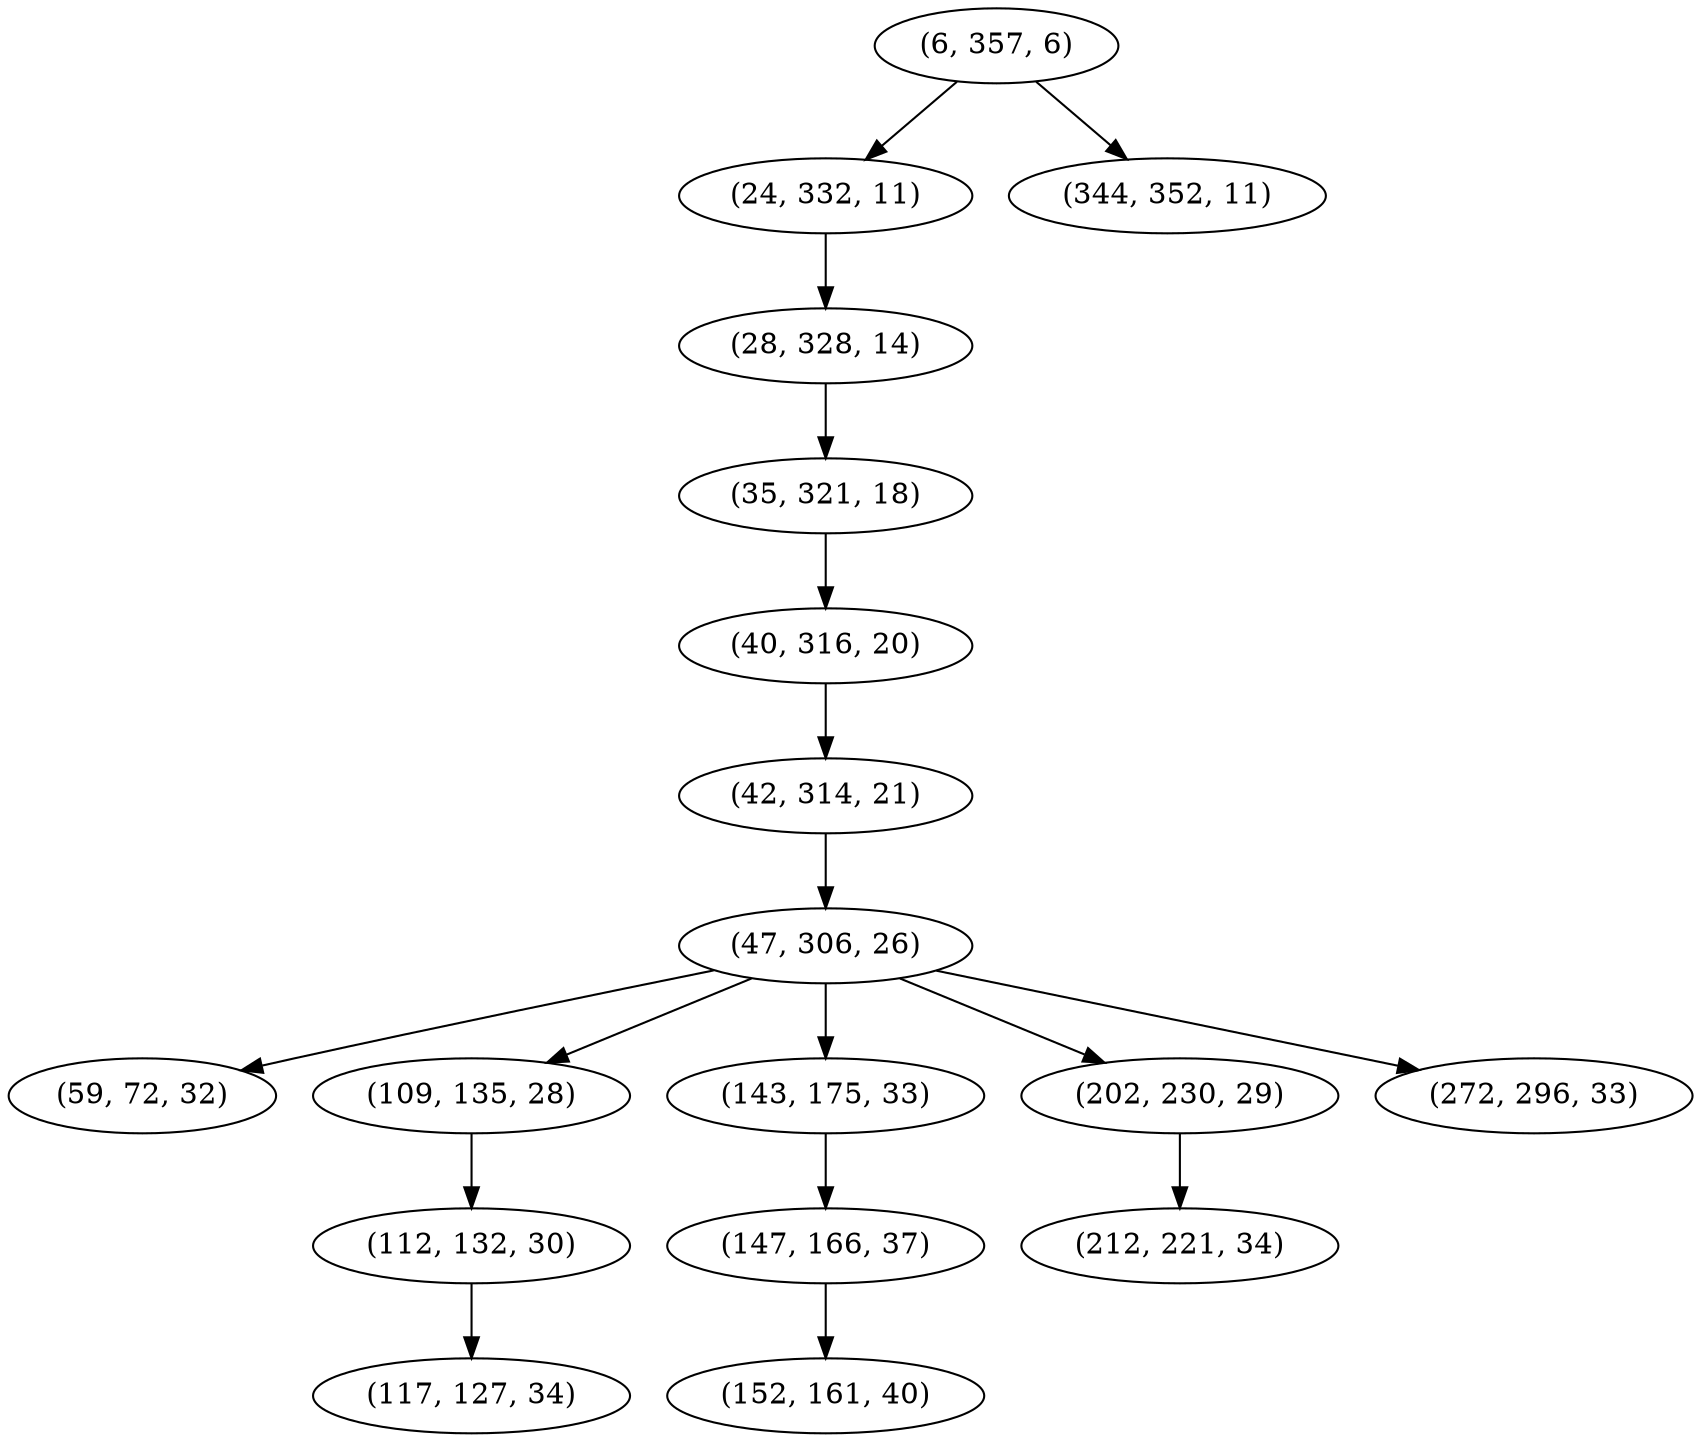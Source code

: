 digraph tree {
    "(6, 357, 6)";
    "(24, 332, 11)";
    "(28, 328, 14)";
    "(35, 321, 18)";
    "(40, 316, 20)";
    "(42, 314, 21)";
    "(47, 306, 26)";
    "(59, 72, 32)";
    "(109, 135, 28)";
    "(112, 132, 30)";
    "(117, 127, 34)";
    "(143, 175, 33)";
    "(147, 166, 37)";
    "(152, 161, 40)";
    "(202, 230, 29)";
    "(212, 221, 34)";
    "(272, 296, 33)";
    "(344, 352, 11)";
    "(6, 357, 6)" -> "(24, 332, 11)";
    "(6, 357, 6)" -> "(344, 352, 11)";
    "(24, 332, 11)" -> "(28, 328, 14)";
    "(28, 328, 14)" -> "(35, 321, 18)";
    "(35, 321, 18)" -> "(40, 316, 20)";
    "(40, 316, 20)" -> "(42, 314, 21)";
    "(42, 314, 21)" -> "(47, 306, 26)";
    "(47, 306, 26)" -> "(59, 72, 32)";
    "(47, 306, 26)" -> "(109, 135, 28)";
    "(47, 306, 26)" -> "(143, 175, 33)";
    "(47, 306, 26)" -> "(202, 230, 29)";
    "(47, 306, 26)" -> "(272, 296, 33)";
    "(109, 135, 28)" -> "(112, 132, 30)";
    "(112, 132, 30)" -> "(117, 127, 34)";
    "(143, 175, 33)" -> "(147, 166, 37)";
    "(147, 166, 37)" -> "(152, 161, 40)";
    "(202, 230, 29)" -> "(212, 221, 34)";
}
